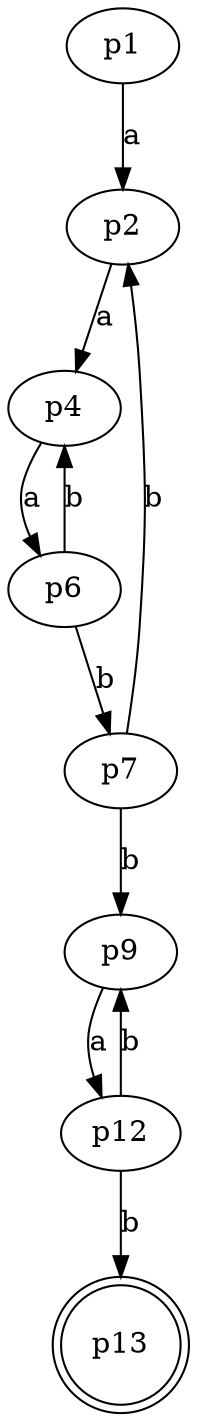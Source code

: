 digraph G 
{
    n1 [label = p1]
    n2 [label = p2]
    n4 [label = p4]
    n6 [label = p6]
    n7 [label = p7]
    n9 [label = p9]
    n12 [label = p12]
    n13[label = p13, shape = doublecircle]


    n1 -> n2 [label = "a"]
    n2 -> n4 [label = "a"]
    n4 -> n6 [label = "a"]
    n6 -> n7 [label = "b"]
    n6 -> n4 [label = "b"]
    n7 -> n9 [label = "b"]
    n7 -> n2 [label = "b"]
    n9 -> n12 [label = "a"]
    n12 -> n13 [label = "b"]
    n12 -> n9 [label = "b"]
}
